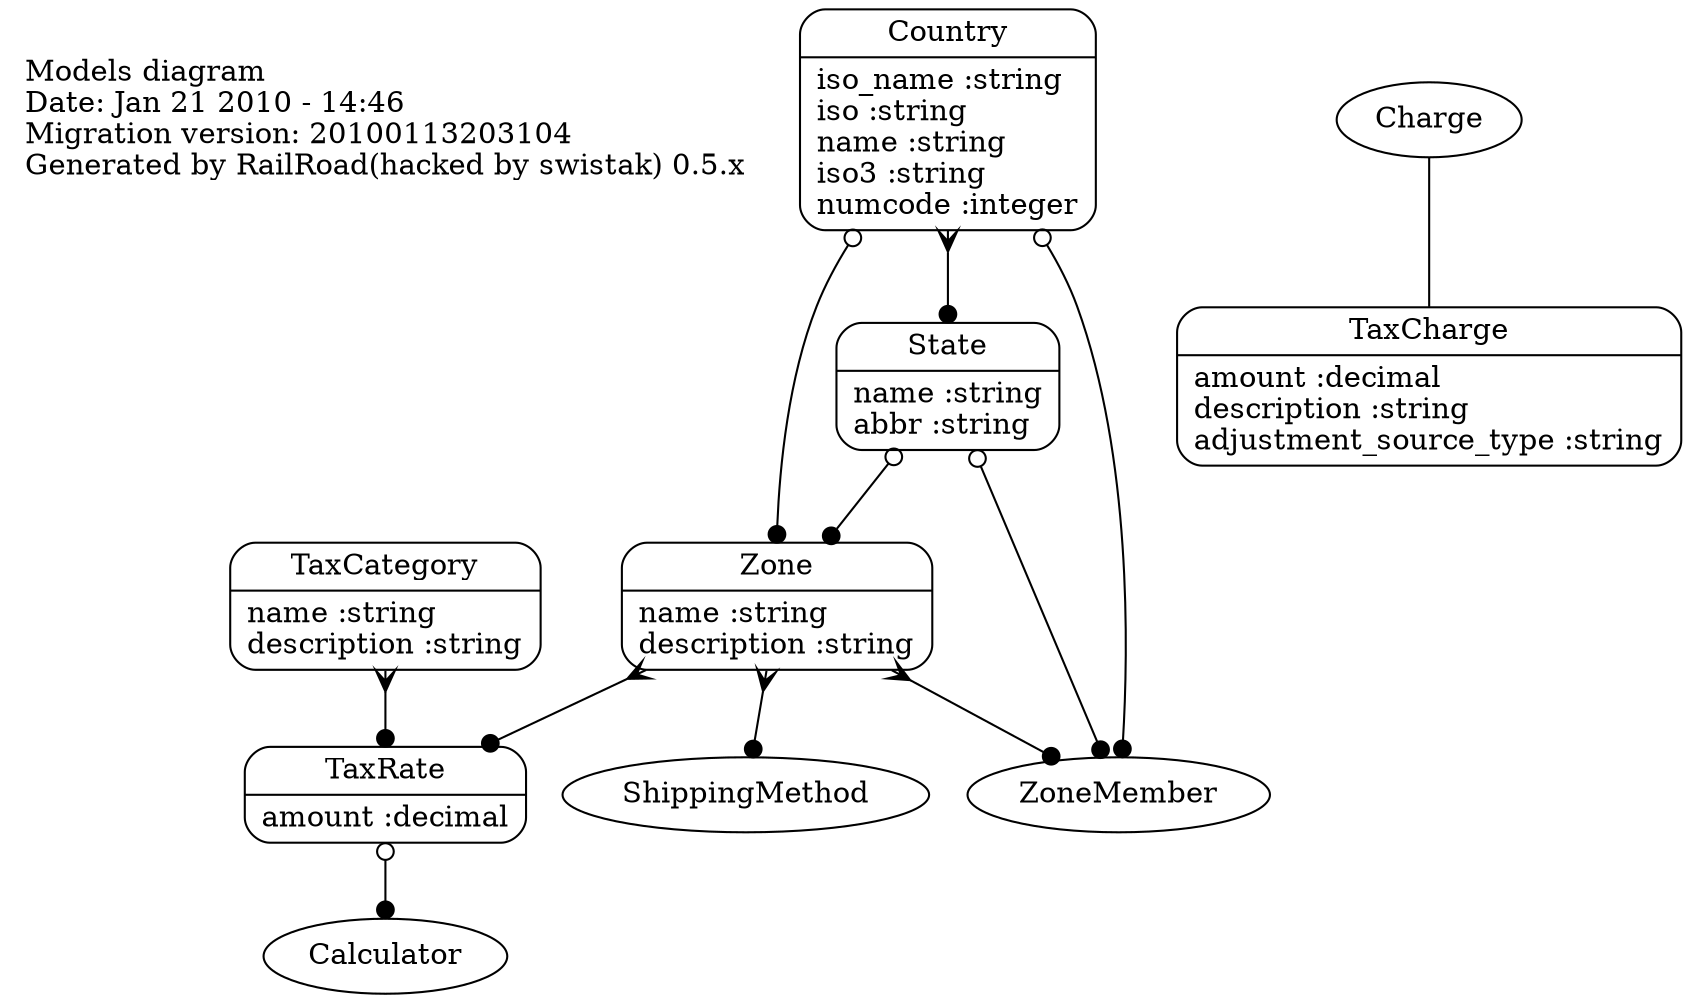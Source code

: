 digraph models_diagram {
	graph[overlap=false, splines=true]
	_diagram_info [shape="plaintext", label="Models diagram\lDate: Jan 21 2010 - 14:46\lMigration version: 20100113203104\lGenerated by RailRoad(hacked by swistak) 0.5.x\l", fontsize=14]
	"TaxRate" [shape=Mrecord, label="{TaxRate|amount :decimal\l}"]
	"TaxCategory" [shape=Mrecord, label="{TaxCategory|name :string\ldescription :string\l}"]
	"Zone" [shape=Mrecord, label="{Zone|name :string\ldescription :string\l}"]
	"State" [shape=Mrecord, label="{State|name :string\labbr :string\l}"]
	"Country" [shape=Mrecord, label="{Country|iso_name :string\liso :string\lname :string\liso3 :string\lnumcode :integer\l}"]
	"TaxCharge" [shape=Mrecord, label="{TaxCharge|amount :decimal\ldescription :string\ladjustment_source_type :string\l}"]
	"TaxRate" -> "Calculator" [arrowtail=odot, arrowhead=dot, dir=both]
	"TaxCategory" -> "TaxRate" [arrowtail=crow, arrowhead=dot, dir=both]
	"Zone" -> "ShippingMethod" [arrowtail=crow, arrowhead=dot, dir=both]
	"Zone" -> "ZoneMember" [arrowtail=crow, arrowhead=dot, dir=both]
	"Zone" -> "TaxRate" [arrowtail=crow, arrowhead=dot, dir=both]
	"State" -> "ZoneMember" [arrowtail=odot, arrowhead=dot, dir=both]
	"State" -> "Zone" [arrowtail=odot, arrowhead=dot, dir=both]
	"Country" -> "State" [arrowtail=crow, arrowhead=dot, dir=both]
	"Country" -> "ZoneMember" [arrowtail=odot, arrowhead=dot, dir=both]
	"Country" -> "Zone" [arrowtail=odot, arrowhead=dot, dir=both]
	"Charge" -> "TaxCharge" [label="", arrowhead="none", arrowtail="onormal"]
}

